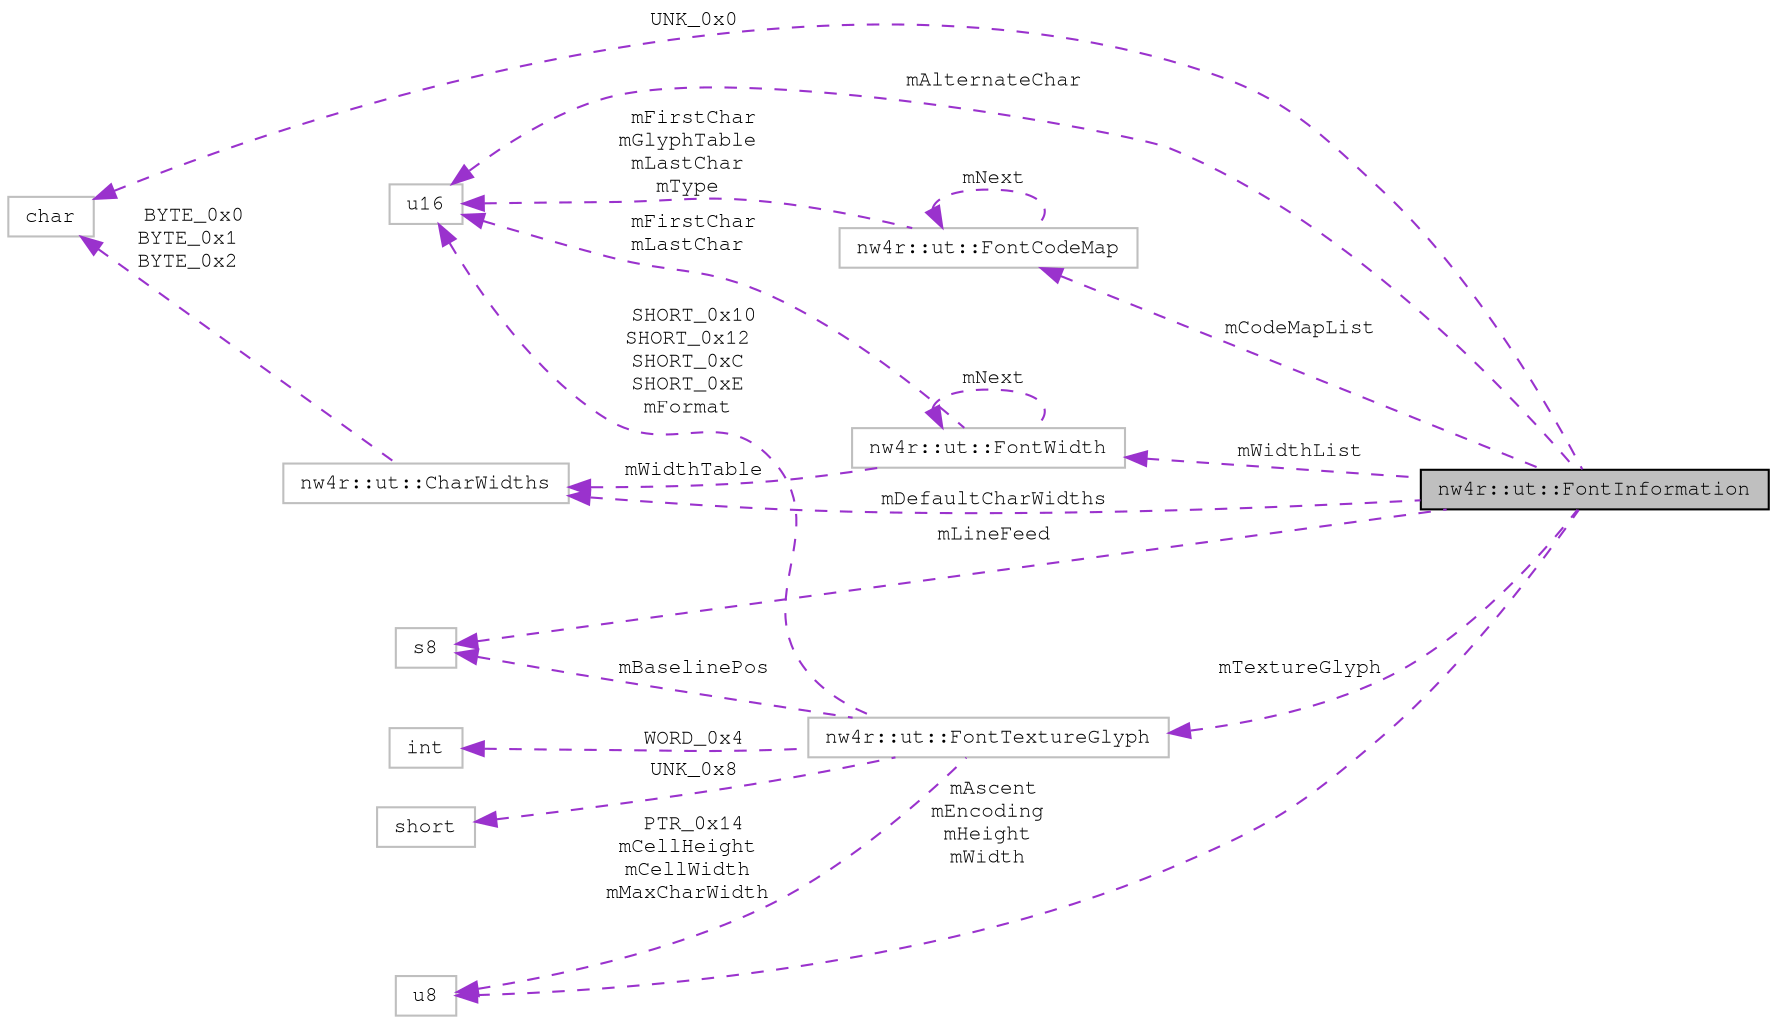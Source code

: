 digraph "nw4r::ut::FontInformation"
{
 // LATEX_PDF_SIZE
  edge [fontname="FreeMono",fontsize="10",labelfontname="FreeMono",labelfontsize="10"];
  node [fontname="FreeMono",fontsize="10",shape=record];
  rankdir="LR";
  Node1 [label="nw4r::ut::FontInformation",height=0.2,width=0.4,color="black", fillcolor="grey75", style="filled", fontcolor="black",tooltip=" "];
  Node2 -> Node1 [dir="back",color="darkorchid3",fontsize="10",style="dashed",label=" UNK_0x0" ,fontname="FreeMono"];
  Node2 [label="char",height=0.2,width=0.4,color="grey75", fillcolor="white", style="filled",tooltip=" "];
  Node3 -> Node1 [dir="back",color="darkorchid3",fontsize="10",style="dashed",label=" mLineFeed" ,fontname="FreeMono"];
  Node3 [label="s8",height=0.2,width=0.4,color="grey75", fillcolor="white", style="filled",tooltip=" "];
  Node4 -> Node1 [dir="back",color="darkorchid3",fontsize="10",style="dashed",label=" mAlternateChar" ,fontname="FreeMono"];
  Node4 [label="u16",height=0.2,width=0.4,color="grey75", fillcolor="white", style="filled",URL="$classu16.html",tooltip=" "];
  Node5 -> Node1 [dir="back",color="darkorchid3",fontsize="10",style="dashed",label=" mDefaultCharWidths" ,fontname="FreeMono"];
  Node5 [label="nw4r::ut::CharWidths",height=0.2,width=0.4,color="grey75", fillcolor="white", style="filled",URL="$structnw4r_1_1ut_1_1_char_widths.html",tooltip=" "];
  Node2 -> Node5 [dir="back",color="darkorchid3",fontsize="10",style="dashed",label=" BYTE_0x0\nBYTE_0x1\nBYTE_0x2" ,fontname="FreeMono"];
  Node6 -> Node1 [dir="back",color="darkorchid3",fontsize="10",style="dashed",label=" mAscent\nmEncoding\nmHeight\nmWidth" ,fontname="FreeMono"];
  Node6 [label="u8",height=0.2,width=0.4,color="grey75", fillcolor="white", style="filled",tooltip=" "];
  Node7 -> Node1 [dir="back",color="darkorchid3",fontsize="10",style="dashed",label=" mTextureGlyph" ,fontname="FreeMono"];
  Node7 [label="nw4r::ut::FontTextureGlyph",height=0.2,width=0.4,color="grey75", fillcolor="white", style="filled",URL="$structnw4r_1_1ut_1_1_font_texture_glyph.html",tooltip=" "];
  Node6 -> Node7 [dir="back",color="darkorchid3",fontsize="10",style="dashed",label=" PTR_0x14\nmCellHeight\nmCellWidth\nmMaxCharWidth" ,fontname="FreeMono"];
  Node3 -> Node7 [dir="back",color="darkorchid3",fontsize="10",style="dashed",label=" mBaselinePos" ,fontname="FreeMono"];
  Node8 -> Node7 [dir="back",color="darkorchid3",fontsize="10",style="dashed",label=" WORD_0x4" ,fontname="FreeMono"];
  Node8 [label="int",height=0.2,width=0.4,color="grey75", fillcolor="white", style="filled",tooltip=" "];
  Node9 -> Node7 [dir="back",color="darkorchid3",fontsize="10",style="dashed",label=" UNK_0x8" ,fontname="FreeMono"];
  Node9 [label="short",height=0.2,width=0.4,color="grey75", fillcolor="white", style="filled",tooltip=" "];
  Node4 -> Node7 [dir="back",color="darkorchid3",fontsize="10",style="dashed",label=" SHORT_0x10\nSHORT_0x12\nSHORT_0xC\nSHORT_0xE\nmFormat" ,fontname="FreeMono"];
  Node10 -> Node1 [dir="back",color="darkorchid3",fontsize="10",style="dashed",label=" mWidthList" ,fontname="FreeMono"];
  Node10 [label="nw4r::ut::FontWidth",height=0.2,width=0.4,color="grey75", fillcolor="white", style="filled",URL="$structnw4r_1_1ut_1_1_font_width.html",tooltip=" "];
  Node4 -> Node10 [dir="back",color="darkorchid3",fontsize="10",style="dashed",label=" mFirstChar\nmLastChar" ,fontname="FreeMono"];
  Node10 -> Node10 [dir="back",color="darkorchid3",fontsize="10",style="dashed",label=" mNext" ,fontname="FreeMono"];
  Node5 -> Node10 [dir="back",color="darkorchid3",fontsize="10",style="dashed",label=" mWidthTable" ,fontname="FreeMono"];
  Node11 -> Node1 [dir="back",color="darkorchid3",fontsize="10",style="dashed",label=" mCodeMapList" ,fontname="FreeMono"];
  Node11 [label="nw4r::ut::FontCodeMap",height=0.2,width=0.4,color="grey75", fillcolor="white", style="filled",URL="$structnw4r_1_1ut_1_1_font_code_map.html",tooltip=" "];
  Node4 -> Node11 [dir="back",color="darkorchid3",fontsize="10",style="dashed",label=" mFirstChar\nmGlyphTable\nmLastChar\nmType" ,fontname="FreeMono"];
  Node11 -> Node11 [dir="back",color="darkorchid3",fontsize="10",style="dashed",label=" mNext" ,fontname="FreeMono"];
}
